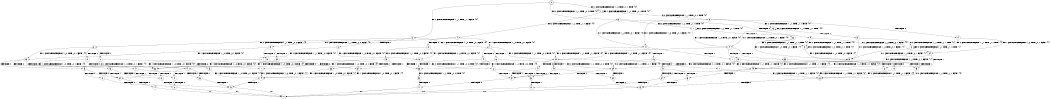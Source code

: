 digraph BCG {
size = "7, 10.5";
center = TRUE;
node [shape = circle];
0 [peripheries = 2];
0 -> 1 [label = "EX !1 !ATOMIC_EXCH_BRANCH (1, +0, TRUE, +0, 1, TRUE) !{0}"];
0 -> 2 [label = "EX !2 !ATOMIC_EXCH_BRANCH (1, +1, TRUE, +1, 1, FALSE) !{0}"];
0 -> 3 [label = "EX !0 !ATOMIC_EXCH_BRANCH (1, +1, TRUE, +0, 2, TRUE) !{0}"];
1 -> 4 [label = "EX !2 !ATOMIC_EXCH_BRANCH (1, +1, TRUE, +1, 1, FALSE) !{0}"];
1 -> 5 [label = "EX !0 !ATOMIC_EXCH_BRANCH (1, +1, TRUE, +0, 2, TRUE) !{0}"];
1 -> 1 [label = "EX !1 !ATOMIC_EXCH_BRANCH (1, +0, TRUE, +0, 1, TRUE) !{0}"];
2 -> 6 [label = "TERMINATE !2"];
2 -> 7 [label = "EX !1 !ATOMIC_EXCH_BRANCH (1, +0, TRUE, +0, 1, FALSE) !{0}"];
2 -> 8 [label = "EX !0 !ATOMIC_EXCH_BRANCH (1, +1, TRUE, +0, 2, FALSE) !{0}"];
3 -> 9 [label = "TERMINATE !0"];
3 -> 10 [label = "EX !1 !ATOMIC_EXCH_BRANCH (1, +0, TRUE, +0, 1, FALSE) !{0}"];
3 -> 11 [label = "EX !2 !ATOMIC_EXCH_BRANCH (1, +1, TRUE, +1, 1, TRUE) !{0}"];
4 -> 12 [label = "TERMINATE !2"];
4 -> 13 [label = "EX !0 !ATOMIC_EXCH_BRANCH (1, +1, TRUE, +0, 2, FALSE) !{0}"];
4 -> 7 [label = "EX !1 !ATOMIC_EXCH_BRANCH (1, +0, TRUE, +0, 1, FALSE) !{0}"];
5 -> 14 [label = "TERMINATE !0"];
5 -> 15 [label = "EX !2 !ATOMIC_EXCH_BRANCH (1, +1, TRUE, +1, 1, TRUE) !{0}"];
5 -> 10 [label = "EX !1 !ATOMIC_EXCH_BRANCH (1, +0, TRUE, +0, 1, FALSE) !{0}"];
6 -> 16 [label = "EX !1 !ATOMIC_EXCH_BRANCH (1, +0, TRUE, +0, 1, FALSE) !{0}"];
6 -> 17 [label = "EX !0 !ATOMIC_EXCH_BRANCH (1, +1, TRUE, +0, 2, FALSE) !{0}"];
7 -> 18 [label = "TERMINATE !1"];
7 -> 19 [label = "TERMINATE !2"];
7 -> 20 [label = "EX !0 !ATOMIC_EXCH_BRANCH (1, +1, TRUE, +0, 2, TRUE) !{0}"];
8 -> 21 [label = "TERMINATE !2"];
8 -> 22 [label = "TERMINATE !0"];
8 -> 23 [label = "EX !1 !ATOMIC_EXCH_BRANCH (1, +0, TRUE, +0, 1, FALSE) !{0}"];
9 -> 24 [label = "EX !1 !ATOMIC_EXCH_BRANCH (1, +0, TRUE, +0, 1, FALSE) !{1}"];
9 -> 25 [label = "EX !2 !ATOMIC_EXCH_BRANCH (1, +1, TRUE, +1, 1, TRUE) !{1}"];
10 -> 26 [label = "TERMINATE !1"];
10 -> 27 [label = "TERMINATE !0"];
10 -> 20 [label = "EX !2 !ATOMIC_EXCH_BRANCH (1, +1, TRUE, +1, 1, FALSE) !{0}"];
11 -> 28 [label = "TERMINATE !0"];
11 -> 29 [label = "EX !1 !ATOMIC_EXCH_BRANCH (1, +0, TRUE, +0, 1, FALSE) !{0}"];
11 -> 11 [label = "EX !2 !ATOMIC_EXCH_BRANCH (1, +1, TRUE, +1, 1, TRUE) !{0}"];
12 -> 30 [label = "EX !0 !ATOMIC_EXCH_BRANCH (1, +1, TRUE, +0, 2, FALSE) !{0}"];
12 -> 16 [label = "EX !1 !ATOMIC_EXCH_BRANCH (1, +0, TRUE, +0, 1, FALSE) !{0}"];
13 -> 31 [label = "TERMINATE !2"];
13 -> 32 [label = "TERMINATE !0"];
13 -> 23 [label = "EX !1 !ATOMIC_EXCH_BRANCH (1, +0, TRUE, +0, 1, FALSE) !{0}"];
14 -> 33 [label = "EX !2 !ATOMIC_EXCH_BRANCH (1, +1, TRUE, +1, 1, TRUE) !{1}"];
14 -> 24 [label = "EX !1 !ATOMIC_EXCH_BRANCH (1, +0, TRUE, +0, 1, FALSE) !{1}"];
15 -> 34 [label = "TERMINATE !0"];
15 -> 15 [label = "EX !2 !ATOMIC_EXCH_BRANCH (1, +1, TRUE, +1, 1, TRUE) !{0}"];
15 -> 29 [label = "EX !1 !ATOMIC_EXCH_BRANCH (1, +0, TRUE, +0, 1, FALSE) !{0}"];
16 -> 35 [label = "TERMINATE !1"];
16 -> 36 [label = "EX !0 !ATOMIC_EXCH_BRANCH (1, +1, TRUE, +0, 2, TRUE) !{0}"];
17 -> 37 [label = "TERMINATE !0"];
17 -> 38 [label = "EX !1 !ATOMIC_EXCH_BRANCH (1, +0, TRUE, +0, 1, FALSE) !{0}"];
18 -> 35 [label = "TERMINATE !2"];
18 -> 39 [label = "EX !0 !ATOMIC_EXCH_BRANCH (1, +1, TRUE, +0, 2, TRUE) !{0}"];
19 -> 35 [label = "TERMINATE !1"];
19 -> 36 [label = "EX !0 !ATOMIC_EXCH_BRANCH (1, +1, TRUE, +0, 2, TRUE) !{0}"];
20 -> 40 [label = "TERMINATE !1"];
20 -> 41 [label = "TERMINATE !2"];
20 -> 42 [label = "TERMINATE !0"];
21 -> 37 [label = "TERMINATE !0"];
21 -> 38 [label = "EX !1 !ATOMIC_EXCH_BRANCH (1, +0, TRUE, +0, 1, FALSE) !{0}"];
22 -> 43 [label = "TERMINATE !2"];
22 -> 44 [label = "EX !1 !ATOMIC_EXCH_BRANCH (1, +0, TRUE, +0, 1, FALSE) !{1}"];
23 -> 45 [label = "TERMINATE !1"];
23 -> 46 [label = "TERMINATE !2"];
23 -> 47 [label = "TERMINATE !0"];
24 -> 48 [label = "TERMINATE !1"];
24 -> 49 [label = "EX !2 !ATOMIC_EXCH_BRANCH (1, +1, TRUE, +1, 1, FALSE) !{1}"];
25 -> 50 [label = "EX !1 !ATOMIC_EXCH_BRANCH (1, +0, TRUE, +0, 1, FALSE) !{1}"];
25 -> 25 [label = "EX !2 !ATOMIC_EXCH_BRANCH (1, +1, TRUE, +1, 1, TRUE) !{1}"];
26 -> 51 [label = "TERMINATE !0"];
26 -> 39 [label = "EX !2 !ATOMIC_EXCH_BRANCH (1, +1, TRUE, +1, 1, FALSE) !{0}"];
27 -> 48 [label = "TERMINATE !1"];
27 -> 49 [label = "EX !2 !ATOMIC_EXCH_BRANCH (1, +1, TRUE, +1, 1, FALSE) !{1}"];
28 -> 50 [label = "EX !1 !ATOMIC_EXCH_BRANCH (1, +0, TRUE, +0, 1, FALSE) !{1}"];
28 -> 25 [label = "EX !2 !ATOMIC_EXCH_BRANCH (1, +1, TRUE, +1, 1, TRUE) !{1}"];
29 -> 52 [label = "TERMINATE !1"];
29 -> 53 [label = "TERMINATE !0"];
29 -> 20 [label = "EX !2 !ATOMIC_EXCH_BRANCH (1, +1, TRUE, +1, 1, FALSE) !{0}"];
30 -> 54 [label = "TERMINATE !0"];
30 -> 38 [label = "EX !1 !ATOMIC_EXCH_BRANCH (1, +0, TRUE, +0, 1, FALSE) !{0}"];
31 -> 54 [label = "TERMINATE !0"];
31 -> 38 [label = "EX !1 !ATOMIC_EXCH_BRANCH (1, +0, TRUE, +0, 1, FALSE) !{0}"];
32 -> 55 [label = "TERMINATE !2"];
32 -> 44 [label = "EX !1 !ATOMIC_EXCH_BRANCH (1, +0, TRUE, +0, 1, FALSE) !{1}"];
33 -> 33 [label = "EX !2 !ATOMIC_EXCH_BRANCH (1, +1, TRUE, +1, 1, TRUE) !{1}"];
33 -> 50 [label = "EX !1 !ATOMIC_EXCH_BRANCH (1, +0, TRUE, +0, 1, FALSE) !{1}"];
34 -> 33 [label = "EX !2 !ATOMIC_EXCH_BRANCH (1, +1, TRUE, +1, 1, TRUE) !{1}"];
34 -> 50 [label = "EX !1 !ATOMIC_EXCH_BRANCH (1, +0, TRUE, +0, 1, FALSE) !{1}"];
35 -> 56 [label = "EX !0 !ATOMIC_EXCH_BRANCH (1, +1, TRUE, +0, 2, TRUE) !{0}"];
36 -> 57 [label = "TERMINATE !1"];
36 -> 58 [label = "TERMINATE !0"];
37 -> 59 [label = "EX !1 !ATOMIC_EXCH_BRANCH (1, +0, TRUE, +0, 1, FALSE) !{1}"];
38 -> 60 [label = "TERMINATE !1"];
38 -> 61 [label = "TERMINATE !0"];
39 -> 57 [label = "TERMINATE !2"];
39 -> 62 [label = "TERMINATE !0"];
40 -> 57 [label = "TERMINATE !2"];
40 -> 62 [label = "TERMINATE !0"];
41 -> 57 [label = "TERMINATE !1"];
41 -> 58 [label = "TERMINATE !0"];
42 -> 63 [label = "TERMINATE !1"];
42 -> 64 [label = "TERMINATE !2"];
43 -> 59 [label = "EX !1 !ATOMIC_EXCH_BRANCH (1, +0, TRUE, +0, 1, FALSE) !{1}"];
44 -> 65 [label = "TERMINATE !1"];
44 -> 66 [label = "TERMINATE !2"];
45 -> 60 [label = "TERMINATE !2"];
45 -> 67 [label = "TERMINATE !0"];
46 -> 60 [label = "TERMINATE !1"];
46 -> 61 [label = "TERMINATE !0"];
47 -> 65 [label = "TERMINATE !1"];
47 -> 66 [label = "TERMINATE !2"];
48 -> 68 [label = "EX !2 !ATOMIC_EXCH_BRANCH (1, +1, TRUE, +1, 1, FALSE) !{2}"];
49 -> 63 [label = "TERMINATE !1"];
49 -> 64 [label = "TERMINATE !2"];
50 -> 69 [label = "TERMINATE !1"];
50 -> 49 [label = "EX !2 !ATOMIC_EXCH_BRANCH (1, +1, TRUE, +1, 1, FALSE) !{1}"];
51 -> 68 [label = "EX !2 !ATOMIC_EXCH_BRANCH (1, +1, TRUE, +1, 1, FALSE) !{2}"];
52 -> 70 [label = "TERMINATE !0"];
52 -> 39 [label = "EX !2 !ATOMIC_EXCH_BRANCH (1, +1, TRUE, +1, 1, FALSE) !{0}"];
53 -> 69 [label = "TERMINATE !1"];
53 -> 49 [label = "EX !2 !ATOMIC_EXCH_BRANCH (1, +1, TRUE, +1, 1, FALSE) !{1}"];
54 -> 59 [label = "EX !1 !ATOMIC_EXCH_BRANCH (1, +0, TRUE, +0, 1, FALSE) !{1}"];
55 -> 59 [label = "EX !1 !ATOMIC_EXCH_BRANCH (1, +0, TRUE, +0, 1, FALSE) !{1}"];
56 -> 71 [label = "TERMINATE !0"];
57 -> 71 [label = "TERMINATE !0"];
58 -> 72 [label = "TERMINATE !1"];
59 -> 73 [label = "TERMINATE !1"];
60 -> 74 [label = "TERMINATE !0"];
61 -> 73 [label = "TERMINATE !1"];
62 -> 75 [label = "TERMINATE !2"];
63 -> 75 [label = "TERMINATE !2"];
64 -> 72 [label = "TERMINATE !1"];
65 -> 76 [label = "TERMINATE !2"];
66 -> 73 [label = "TERMINATE !1"];
67 -> 76 [label = "TERMINATE !2"];
68 -> 75 [label = "TERMINATE !2"];
69 -> 68 [label = "EX !2 !ATOMIC_EXCH_BRANCH (1, +1, TRUE, +1, 1, FALSE) !{2}"];
70 -> 68 [label = "EX !2 !ATOMIC_EXCH_BRANCH (1, +1, TRUE, +1, 1, FALSE) !{2}"];
71 -> 77 [label = "exit"];
72 -> 77 [label = "exit"];
73 -> 77 [label = "exit"];
74 -> 77 [label = "exit"];
75 -> 77 [label = "exit"];
76 -> 77 [label = "exit"];
}
